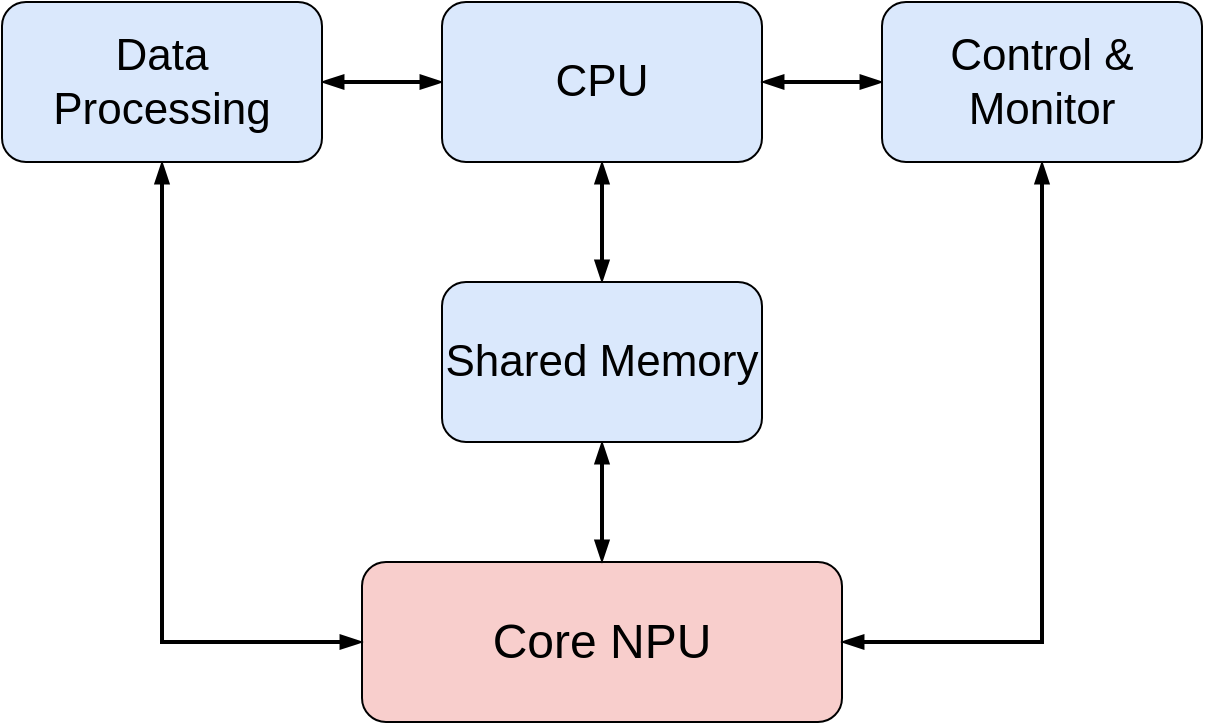 <mxfile version="25.0.3">
  <diagram name="Page-1" id="eiY8ABHj1XqF7nAqv4me">
    <mxGraphModel dx="1126" dy="621" grid="1" gridSize="10" guides="1" tooltips="1" connect="1" arrows="1" fold="1" page="1" pageScale="1" pageWidth="850" pageHeight="1100" math="0" shadow="0">
      <root>
        <mxCell id="0" />
        <mxCell id="1" parent="0" />
        <mxCell id="62gVlCAJTd9QndCn1MVs-4" value="&lt;font style=&quot;font-size: 24px;&quot;&gt;Core NPU&lt;/font&gt;" style="rounded=1;whiteSpace=wrap;html=1;fillColor=#f8cecc;strokeColor=default;" vertex="1" parent="1">
          <mxGeometry x="240" y="720" width="240" height="80" as="geometry" />
        </mxCell>
        <mxCell id="62gVlCAJTd9QndCn1MVs-29" style="edgeStyle=orthogonalEdgeStyle;shape=connector;rounded=0;orthogonalLoop=1;jettySize=auto;html=1;entryX=0.5;entryY=0;entryDx=0;entryDy=0;strokeColor=default;strokeWidth=2;align=center;verticalAlign=middle;fontFamily=Helvetica;fontSize=11;fontColor=default;labelBackgroundColor=default;startArrow=blockThin;startFill=1;endArrow=blockThin;endFill=1;" edge="1" parent="1" source="62gVlCAJTd9QndCn1MVs-9" target="62gVlCAJTd9QndCn1MVs-28">
          <mxGeometry relative="1" as="geometry" />
        </mxCell>
        <mxCell id="62gVlCAJTd9QndCn1MVs-32" value="" style="edgeStyle=orthogonalEdgeStyle;shape=connector;rounded=0;orthogonalLoop=1;jettySize=auto;html=1;strokeColor=default;strokeWidth=2;align=center;verticalAlign=middle;fontFamily=Helvetica;fontSize=11;fontColor=default;labelBackgroundColor=default;startArrow=blockThin;startFill=1;endArrow=blockThin;endFill=1;" edge="1" parent="1" source="62gVlCAJTd9QndCn1MVs-9" target="62gVlCAJTd9QndCn1MVs-21">
          <mxGeometry relative="1" as="geometry" />
        </mxCell>
        <mxCell id="62gVlCAJTd9QndCn1MVs-9" value="&lt;font style=&quot;font-size: 22px;&quot;&gt;CPU&lt;/font&gt;" style="rounded=1;whiteSpace=wrap;html=1;fillColor=#dae8fc;strokeColor=default;" vertex="1" parent="1">
          <mxGeometry x="280" y="440" width="160" height="80" as="geometry" />
        </mxCell>
        <mxCell id="62gVlCAJTd9QndCn1MVs-25" style="edgeStyle=orthogonalEdgeStyle;shape=connector;rounded=0;orthogonalLoop=1;jettySize=auto;html=1;entryX=0;entryY=0.5;entryDx=0;entryDy=0;strokeColor=default;strokeWidth=2;align=center;verticalAlign=middle;fontFamily=Helvetica;fontSize=11;fontColor=default;labelBackgroundColor=default;startArrow=blockThin;startFill=1;endArrow=blockThin;endFill=1;exitX=0.5;exitY=1;exitDx=0;exitDy=0;" edge="1" parent="1" source="62gVlCAJTd9QndCn1MVs-21" target="62gVlCAJTd9QndCn1MVs-4">
          <mxGeometry relative="1" as="geometry">
            <Array as="points">
              <mxPoint x="140" y="760" />
            </Array>
          </mxGeometry>
        </mxCell>
        <mxCell id="62gVlCAJTd9QndCn1MVs-21" value="&lt;font style=&quot;font-size: 22px;&quot;&gt;Data Processing&lt;/font&gt;" style="rounded=1;whiteSpace=wrap;html=1;fillColor=#dae8fc;strokeColor=default;" vertex="1" parent="1">
          <mxGeometry x="60" y="440" width="160" height="80" as="geometry" />
        </mxCell>
        <mxCell id="62gVlCAJTd9QndCn1MVs-23" style="edgeStyle=orthogonalEdgeStyle;shape=connector;rounded=0;orthogonalLoop=1;jettySize=auto;html=1;entryX=1;entryY=0.5;entryDx=0;entryDy=0;strokeColor=default;strokeWidth=2;align=center;verticalAlign=middle;fontFamily=Helvetica;fontSize=11;fontColor=default;labelBackgroundColor=default;startArrow=blockThin;startFill=1;endArrow=blockThin;endFill=1;exitX=0;exitY=0.5;exitDx=0;exitDy=0;" edge="1" parent="1" source="62gVlCAJTd9QndCn1MVs-24" target="62gVlCAJTd9QndCn1MVs-9">
          <mxGeometry relative="1" as="geometry">
            <mxPoint x="560" y="680" as="targetPoint" />
          </mxGeometry>
        </mxCell>
        <mxCell id="62gVlCAJTd9QndCn1MVs-26" style="edgeStyle=orthogonalEdgeStyle;shape=connector;rounded=0;orthogonalLoop=1;jettySize=auto;html=1;entryX=1;entryY=0.5;entryDx=0;entryDy=0;strokeColor=default;strokeWidth=2;align=center;verticalAlign=middle;fontFamily=Helvetica;fontSize=11;fontColor=default;labelBackgroundColor=default;startArrow=blockThin;startFill=1;endArrow=blockThin;endFill=1;exitX=0.5;exitY=1;exitDx=0;exitDy=0;" edge="1" parent="1" source="62gVlCAJTd9QndCn1MVs-24" target="62gVlCAJTd9QndCn1MVs-4">
          <mxGeometry relative="1" as="geometry">
            <Array as="points">
              <mxPoint x="580" y="760" />
            </Array>
          </mxGeometry>
        </mxCell>
        <mxCell id="62gVlCAJTd9QndCn1MVs-24" value="&lt;font style=&quot;font-size: 22px;&quot;&gt;Control &amp;amp; Monitor&lt;/font&gt;" style="rounded=1;whiteSpace=wrap;html=1;fillColor=#dae8fc;strokeColor=default;" vertex="1" parent="1">
          <mxGeometry x="500" y="440" width="160" height="80" as="geometry" />
        </mxCell>
        <mxCell id="62gVlCAJTd9QndCn1MVs-30" style="edgeStyle=orthogonalEdgeStyle;shape=connector;rounded=0;orthogonalLoop=1;jettySize=auto;html=1;entryX=0.5;entryY=0;entryDx=0;entryDy=0;strokeColor=default;strokeWidth=2;align=center;verticalAlign=middle;fontFamily=Helvetica;fontSize=11;fontColor=default;labelBackgroundColor=default;startArrow=blockThin;startFill=1;endArrow=blockThin;endFill=1;" edge="1" parent="1" source="62gVlCAJTd9QndCn1MVs-28" target="62gVlCAJTd9QndCn1MVs-4">
          <mxGeometry relative="1" as="geometry" />
        </mxCell>
        <mxCell id="62gVlCAJTd9QndCn1MVs-28" value="&lt;font style=&quot;font-size: 22px;&quot;&gt;Shared Memory&lt;/font&gt;" style="rounded=1;whiteSpace=wrap;html=1;fillColor=#dae8fc;strokeColor=default;" vertex="1" parent="1">
          <mxGeometry x="280" y="580" width="160" height="80" as="geometry" />
        </mxCell>
      </root>
    </mxGraphModel>
  </diagram>
</mxfile>
